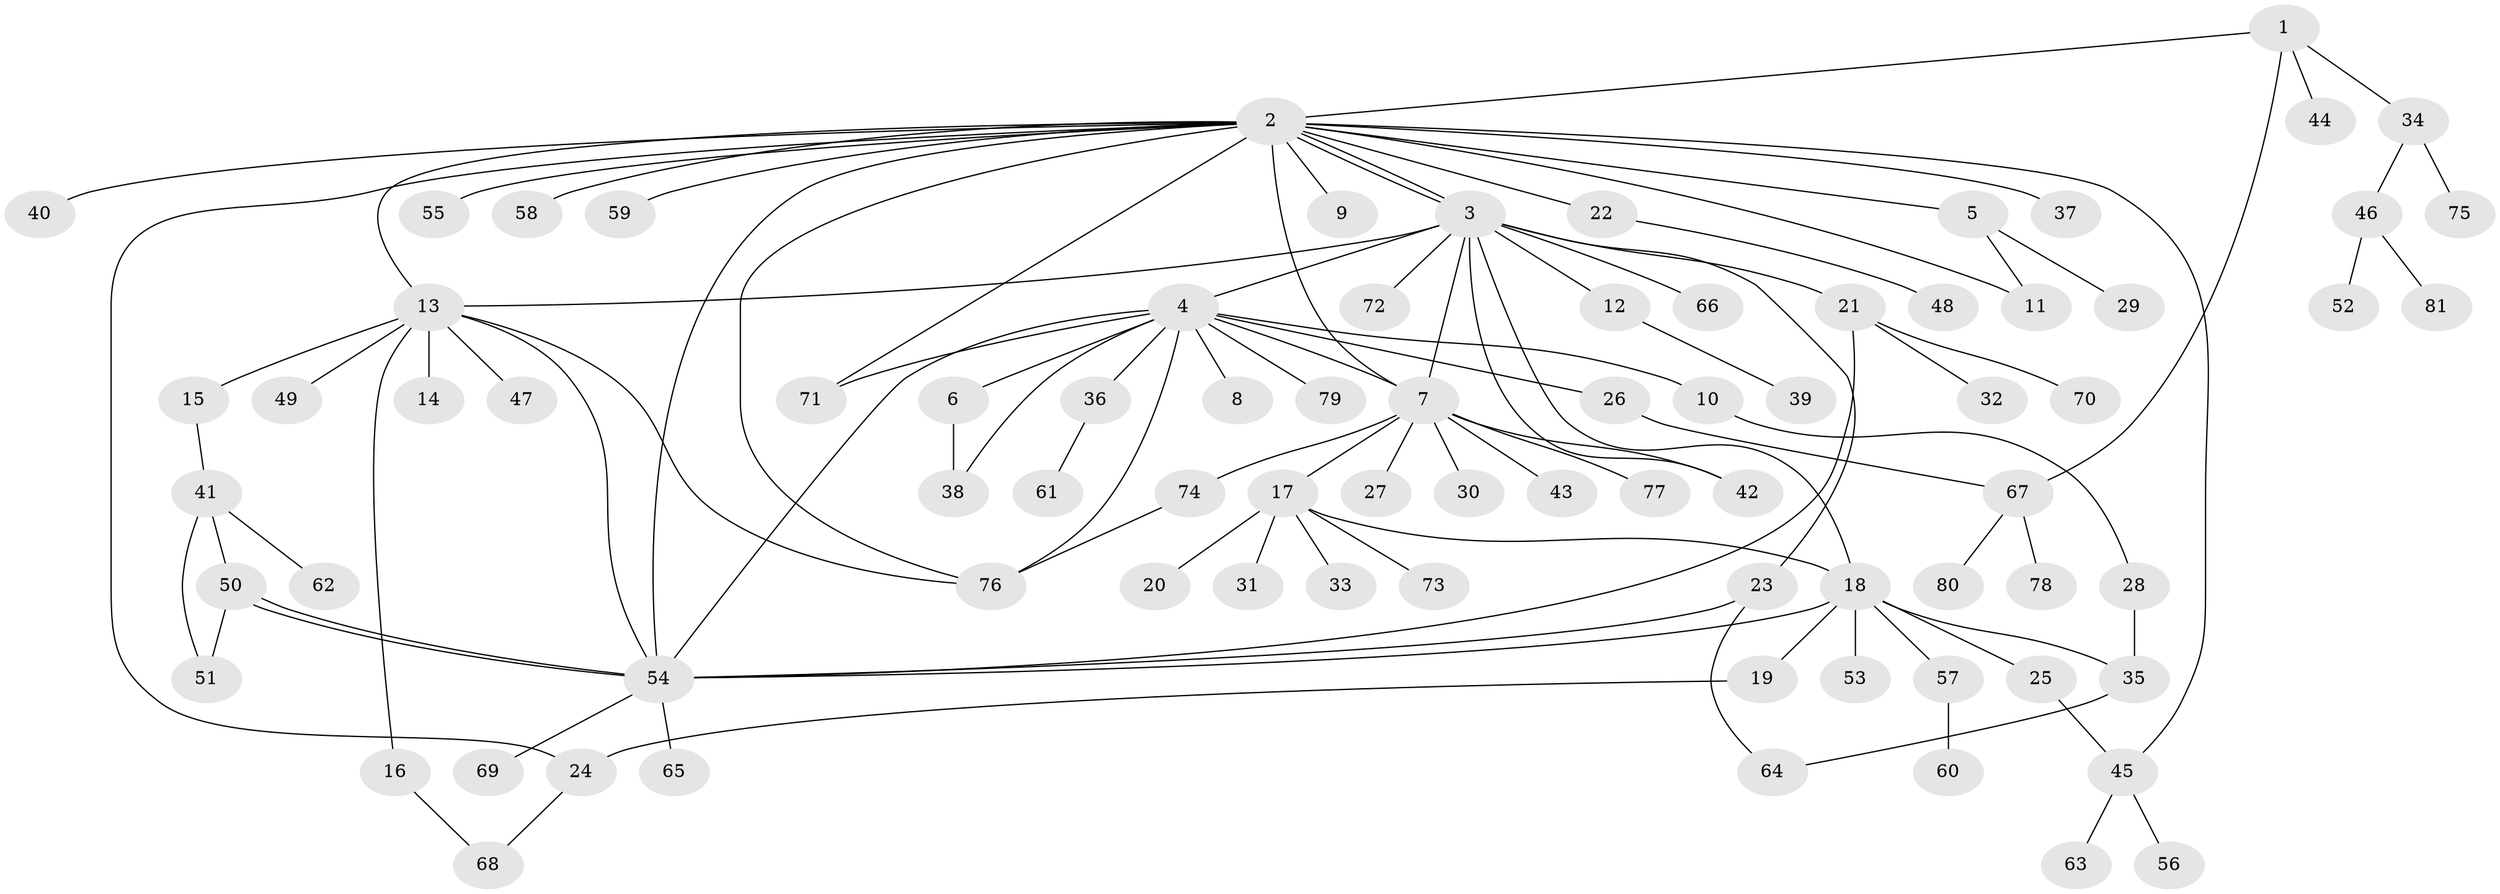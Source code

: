 // Generated by graph-tools (version 1.1) at 2025/11/02/27/25 16:11:12]
// undirected, 81 vertices, 106 edges
graph export_dot {
graph [start="1"]
  node [color=gray90,style=filled];
  1;
  2;
  3;
  4;
  5;
  6;
  7;
  8;
  9;
  10;
  11;
  12;
  13;
  14;
  15;
  16;
  17;
  18;
  19;
  20;
  21;
  22;
  23;
  24;
  25;
  26;
  27;
  28;
  29;
  30;
  31;
  32;
  33;
  34;
  35;
  36;
  37;
  38;
  39;
  40;
  41;
  42;
  43;
  44;
  45;
  46;
  47;
  48;
  49;
  50;
  51;
  52;
  53;
  54;
  55;
  56;
  57;
  58;
  59;
  60;
  61;
  62;
  63;
  64;
  65;
  66;
  67;
  68;
  69;
  70;
  71;
  72;
  73;
  74;
  75;
  76;
  77;
  78;
  79;
  80;
  81;
  1 -- 2;
  1 -- 34;
  1 -- 44;
  1 -- 67;
  2 -- 3;
  2 -- 3;
  2 -- 5;
  2 -- 7;
  2 -- 9;
  2 -- 11;
  2 -- 13;
  2 -- 22;
  2 -- 24;
  2 -- 37;
  2 -- 40;
  2 -- 45;
  2 -- 54;
  2 -- 55;
  2 -- 58;
  2 -- 59;
  2 -- 71;
  2 -- 76;
  3 -- 4;
  3 -- 7;
  3 -- 12;
  3 -- 13;
  3 -- 18;
  3 -- 21;
  3 -- 23;
  3 -- 42;
  3 -- 66;
  3 -- 72;
  4 -- 6;
  4 -- 7;
  4 -- 8;
  4 -- 10;
  4 -- 26;
  4 -- 36;
  4 -- 38;
  4 -- 54;
  4 -- 71;
  4 -- 76;
  4 -- 79;
  5 -- 11;
  5 -- 29;
  6 -- 38;
  7 -- 17;
  7 -- 27;
  7 -- 30;
  7 -- 42;
  7 -- 43;
  7 -- 74;
  7 -- 77;
  10 -- 28;
  12 -- 39;
  13 -- 14;
  13 -- 15;
  13 -- 16;
  13 -- 47;
  13 -- 49;
  13 -- 54;
  13 -- 76;
  15 -- 41;
  16 -- 68;
  17 -- 18;
  17 -- 20;
  17 -- 31;
  17 -- 33;
  17 -- 73;
  18 -- 19;
  18 -- 25;
  18 -- 35;
  18 -- 53;
  18 -- 54;
  18 -- 57;
  19 -- 24;
  21 -- 32;
  21 -- 54;
  21 -- 70;
  22 -- 48;
  23 -- 54;
  23 -- 64;
  24 -- 68;
  25 -- 45;
  26 -- 67;
  28 -- 35;
  34 -- 46;
  34 -- 75;
  35 -- 64;
  36 -- 61;
  41 -- 50;
  41 -- 51;
  41 -- 62;
  45 -- 56;
  45 -- 63;
  46 -- 52;
  46 -- 81;
  50 -- 51;
  50 -- 54;
  50 -- 54;
  54 -- 65;
  54 -- 69;
  57 -- 60;
  67 -- 78;
  67 -- 80;
  74 -- 76;
}
